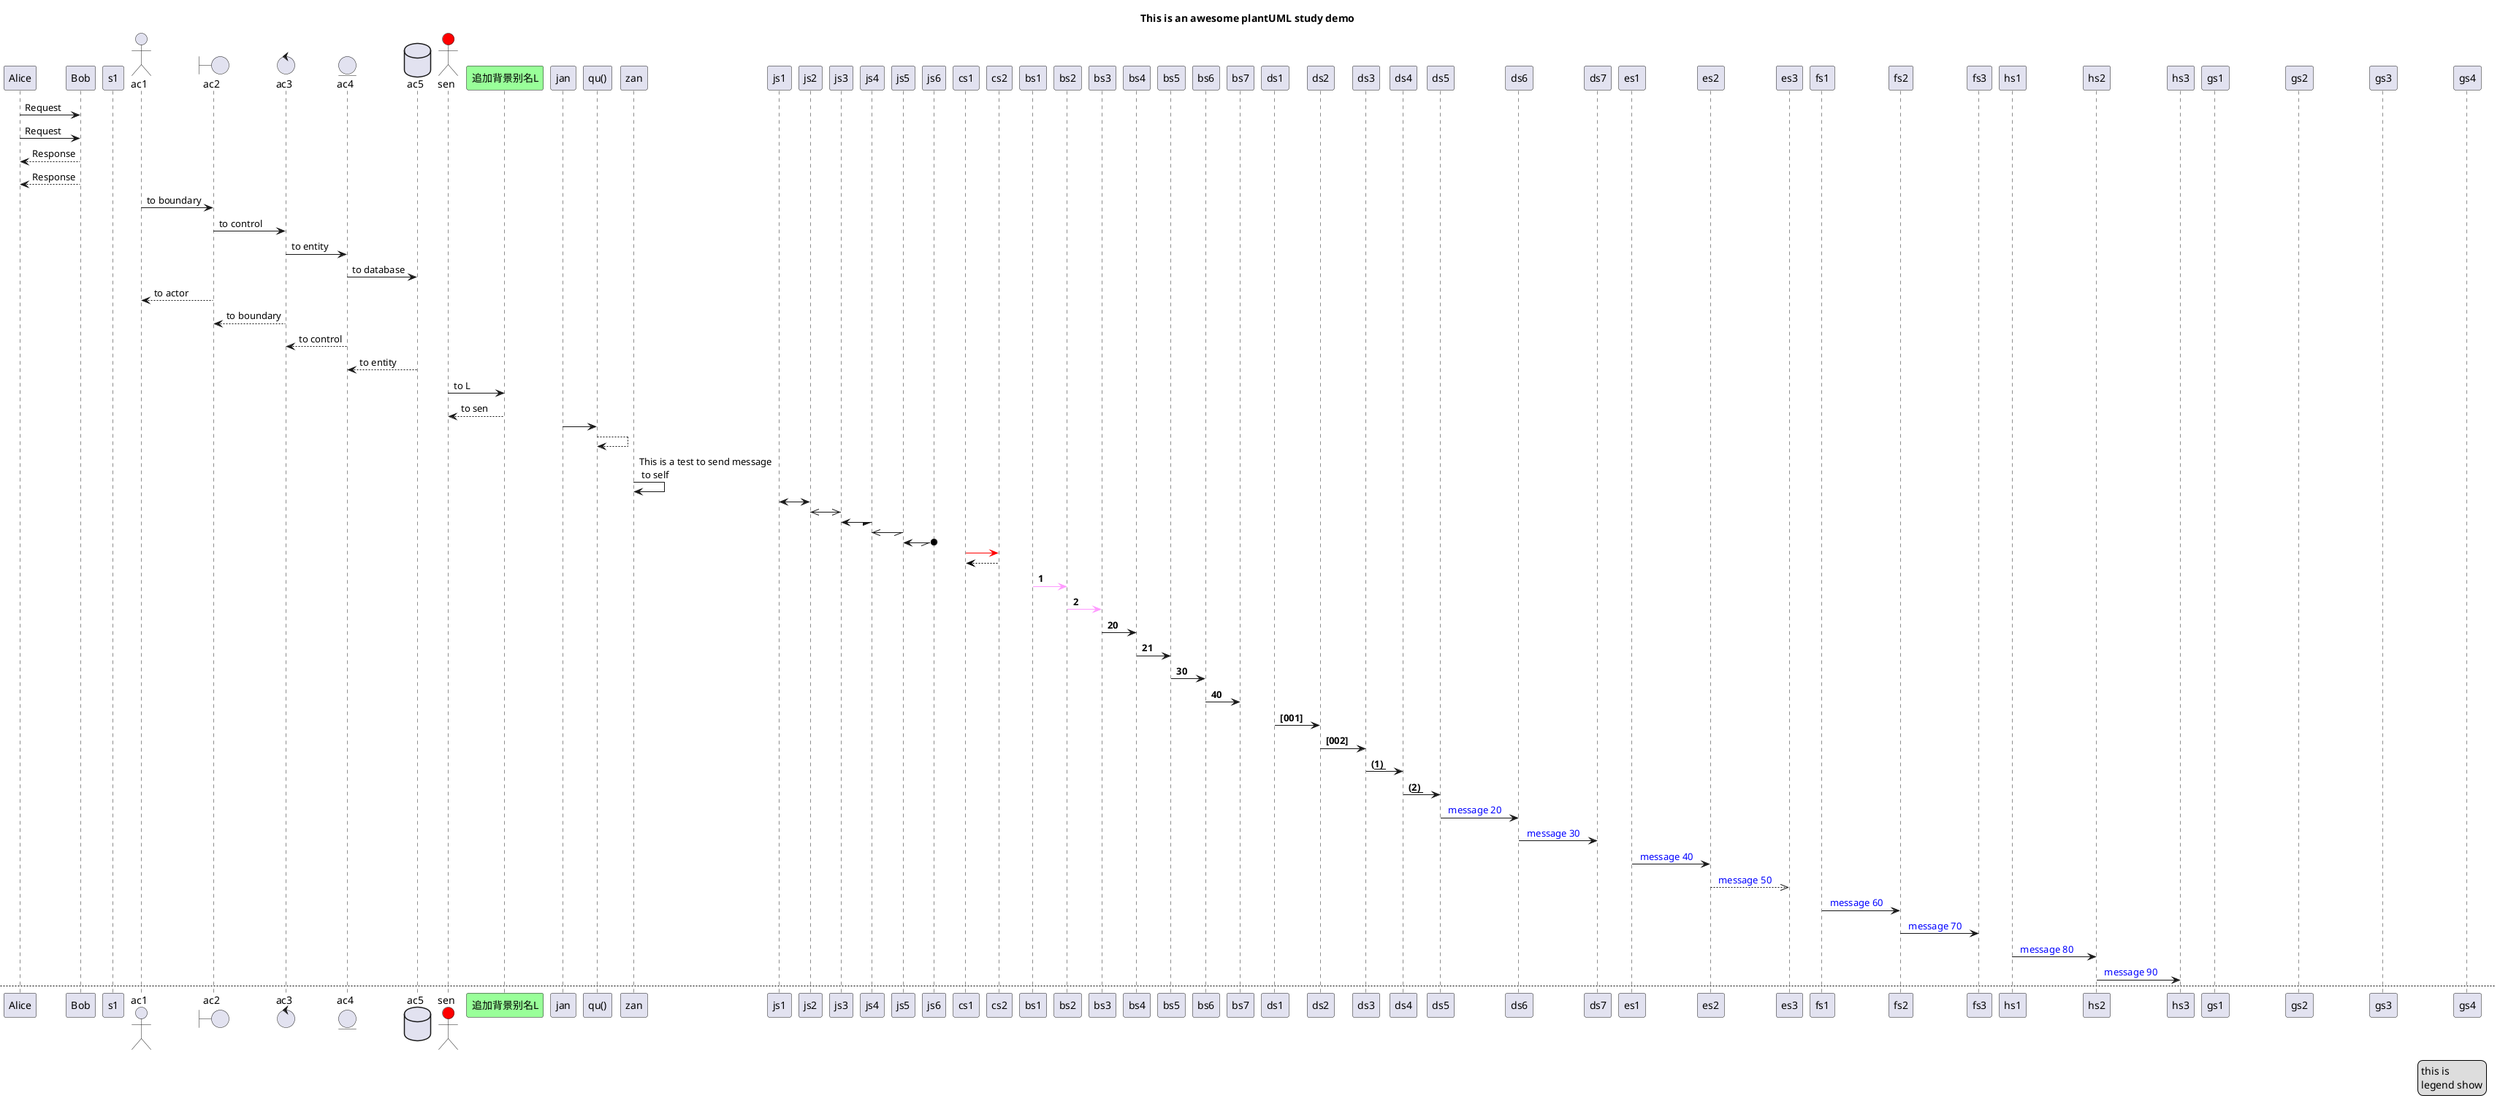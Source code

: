 @startuml

'plantUML入门
Alice -> Bob : Request
Alice -> Bob: Request

Bob --> Alice : Response
Bob --> Alice : Response

'这是单行注释
/'这是
多行
注释'/

'声明参与者

'可以使用
participant s1
'也可以使用
actor ac1
boundary ac2
control ac3
entity ac4
database ac5
ac1 -> ac2 : to boundary
ac2 -> ac3 : to control
ac3 -> ac4 : to entity
ac4 -> ac5 : to database
ac2 --> ac1 : to actor
ac3 --> ac2 : to boundary
ac4 --> ac3 : to control
ac5 --> ac4 : to entity

'使用#red追加背景色
actor sen #red
'使用as ...追加别名
participant "追加背景别名L" as L #99ff99

sen -> L : to L
L --> sen : to sen

'对于非字母的别名，可以使用""，as后面的非字母别名也可以使用""
jan -> "qu()" as didi
didi --> didi as "quf()"
'注意，as两旁只能有一个为双引号

'发送消息给自己，使用/n换行
zan -> zan : This is a test to send message \n to self

'改变箭头的样式，使用 < > 、<< >> 、\ / 、\\ // 、o
js1 <-> js2
js2 <<->> js3
js3 \-/ js4
js4 \\-// js5
js5 <-//o js6
'-两旁只要有一个变实心箭头的操作符:<<、>>、//、\\，两旁全部变实心

'改变箭头的颜色，在箭头中间使用[#...]
cs1 -[#red]> cs2
cs2 -[#black]-> cs1

'消息序号，格式为autonumber start increment
autonumber
bs1 -[#ff99ff]> bs2
bs2 -[#ff99ff]> bs3

autonumber 20
bs3 -> bs4
bs4 -> bs5

autonumber 30 10
bs5 -> bs6
bs6 -> bs7

/'使用HTML标签为序号指定数字格式,格式化过程是Java类中的
DecimalFormat执行的，"0"表示数字，"#"表示缺省符'/
autonumber "<b>[000]"
ds1 -> ds2
ds2 -> ds3

autonumber "<b>(<u>##<u>) "
ds3 -> ds4
ds4 -> ds5

autonumber 20 10 "<font color=blue> message 0"
ds5 -> ds6
ds6 -> ds7

'添加标题，使用title
title This is an awesome plantUML study demo
es1 -> es2
es2 -->> es3

/'使用legend、end legend设置图形图例，
支持左对齐、右对齐、居中对齐'/
fs1 -> fs2
fs2 -> fs3
legend right
this is
legend show
end legend

/'分割图形，使用newpage，将图像分割为块，
每块可看做是一个页面，后面可加描述'/
hs1 -> hs2
hs2 -> hs3

newpage
hs1 -> hs2
hs2 -> hs3

newpage this newpage usage
hs1 -> hs2
hs2 -> hs3

/'消息分组
alt/else
opt
loop
par
break
critical
group
除了group外，其它的关键字都可以在后面
添加文本进行描述，group后面则跟的是组名,
使用end来关闭一个组'/
alt message group start
    gs1 -> gs2
else some other way
    gs2 -> gs3
    loop start loop
        gs3 -> gs2
        gs2 -> gs1
        group custom group
            gs1 -> gs2
            gs2 -> gs3
        end
    end
else final way
    gs3 -> gs4
end



@enduml